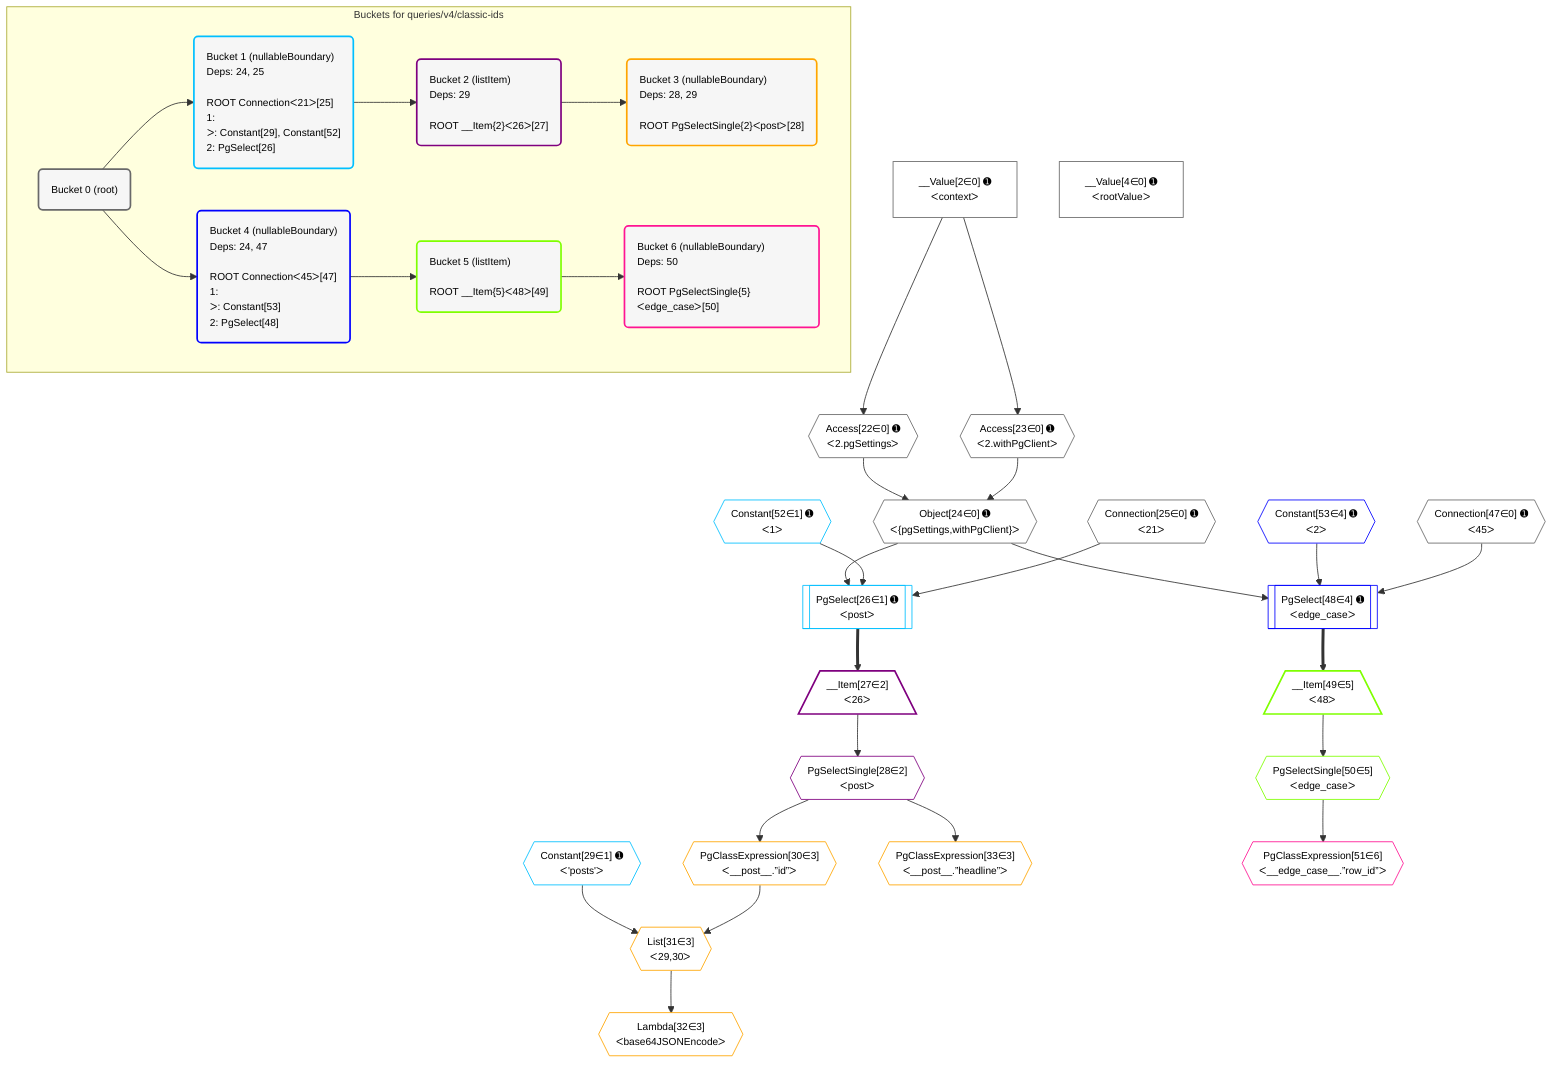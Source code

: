 %%{init: {'themeVariables': { 'fontSize': '12px'}}}%%
graph TD
    classDef path fill:#eee,stroke:#000,color:#000
    classDef plan fill:#fff,stroke-width:1px,color:#000
    classDef itemplan fill:#fff,stroke-width:2px,color:#000
    classDef unbatchedplan fill:#dff,stroke-width:1px,color:#000
    classDef sideeffectplan fill:#fcc,stroke-width:2px,color:#000
    classDef bucket fill:#f6f6f6,color:#000,stroke-width:2px,text-align:left


    %% plan dependencies
    Object24{{"Object[24∈0] ➊<br />ᐸ{pgSettings,withPgClient}ᐳ"}}:::plan
    Access22{{"Access[22∈0] ➊<br />ᐸ2.pgSettingsᐳ"}}:::plan
    Access23{{"Access[23∈0] ➊<br />ᐸ2.withPgClientᐳ"}}:::plan
    Access22 & Access23 --> Object24
    __Value2["__Value[2∈0] ➊<br />ᐸcontextᐳ"]:::plan
    __Value2 --> Access22
    __Value2 --> Access23
    __Value4["__Value[4∈0] ➊<br />ᐸrootValueᐳ"]:::plan
    Connection25{{"Connection[25∈0] ➊<br />ᐸ21ᐳ"}}:::plan
    Connection47{{"Connection[47∈0] ➊<br />ᐸ45ᐳ"}}:::plan
    PgSelect26[["PgSelect[26∈1] ➊<br />ᐸpostᐳ"]]:::plan
    Constant52{{"Constant[52∈1] ➊<br />ᐸ1ᐳ"}}:::plan
    Object24 & Constant52 & Connection25 --> PgSelect26
    Constant29{{"Constant[29∈1] ➊<br />ᐸ'posts'ᐳ"}}:::plan
    __Item27[/"__Item[27∈2]<br />ᐸ26ᐳ"\]:::itemplan
    PgSelect26 ==> __Item27
    PgSelectSingle28{{"PgSelectSingle[28∈2]<br />ᐸpostᐳ"}}:::plan
    __Item27 --> PgSelectSingle28
    List31{{"List[31∈3]<br />ᐸ29,30ᐳ"}}:::plan
    PgClassExpression30{{"PgClassExpression[30∈3]<br />ᐸ__post__.”id”ᐳ"}}:::plan
    Constant29 & PgClassExpression30 --> List31
    PgSelectSingle28 --> PgClassExpression30
    Lambda32{{"Lambda[32∈3]<br />ᐸbase64JSONEncodeᐳ"}}:::plan
    List31 --> Lambda32
    PgClassExpression33{{"PgClassExpression[33∈3]<br />ᐸ__post__.”headline”ᐳ"}}:::plan
    PgSelectSingle28 --> PgClassExpression33
    PgSelect48[["PgSelect[48∈4] ➊<br />ᐸedge_caseᐳ"]]:::plan
    Constant53{{"Constant[53∈4] ➊<br />ᐸ2ᐳ"}}:::plan
    Object24 & Constant53 & Connection47 --> PgSelect48
    __Item49[/"__Item[49∈5]<br />ᐸ48ᐳ"\]:::itemplan
    PgSelect48 ==> __Item49
    PgSelectSingle50{{"PgSelectSingle[50∈5]<br />ᐸedge_caseᐳ"}}:::plan
    __Item49 --> PgSelectSingle50
    PgClassExpression51{{"PgClassExpression[51∈6]<br />ᐸ__edge_case__.”row_id”ᐳ"}}:::plan
    PgSelectSingle50 --> PgClassExpression51

    %% define steps

    subgraph "Buckets for queries/v4/classic-ids"
    Bucket0("Bucket 0 (root)"):::bucket
    classDef bucket0 stroke:#696969
    class Bucket0,__Value2,__Value4,Access22,Access23,Object24,Connection25,Connection47 bucket0
    Bucket1("Bucket 1 (nullableBoundary)<br />Deps: 24, 25<br /><br />ROOT Connectionᐸ21ᐳ[25]<br />1: <br />ᐳ: Constant[29], Constant[52]<br />2: PgSelect[26]"):::bucket
    classDef bucket1 stroke:#00bfff
    class Bucket1,PgSelect26,Constant29,Constant52 bucket1
    Bucket2("Bucket 2 (listItem)<br />Deps: 29<br /><br />ROOT __Item{2}ᐸ26ᐳ[27]"):::bucket
    classDef bucket2 stroke:#7f007f
    class Bucket2,__Item27,PgSelectSingle28 bucket2
    Bucket3("Bucket 3 (nullableBoundary)<br />Deps: 28, 29<br /><br />ROOT PgSelectSingle{2}ᐸpostᐳ[28]"):::bucket
    classDef bucket3 stroke:#ffa500
    class Bucket3,PgClassExpression30,List31,Lambda32,PgClassExpression33 bucket3
    Bucket4("Bucket 4 (nullableBoundary)<br />Deps: 24, 47<br /><br />ROOT Connectionᐸ45ᐳ[47]<br />1: <br />ᐳ: Constant[53]<br />2: PgSelect[48]"):::bucket
    classDef bucket4 stroke:#0000ff
    class Bucket4,PgSelect48,Constant53 bucket4
    Bucket5("Bucket 5 (listItem)<br /><br />ROOT __Item{5}ᐸ48ᐳ[49]"):::bucket
    classDef bucket5 stroke:#7fff00
    class Bucket5,__Item49,PgSelectSingle50 bucket5
    Bucket6("Bucket 6 (nullableBoundary)<br />Deps: 50<br /><br />ROOT PgSelectSingle{5}ᐸedge_caseᐳ[50]"):::bucket
    classDef bucket6 stroke:#ff1493
    class Bucket6,PgClassExpression51 bucket6
    Bucket0 --> Bucket1 & Bucket4
    Bucket1 --> Bucket2
    Bucket2 --> Bucket3
    Bucket4 --> Bucket5
    Bucket5 --> Bucket6
    end